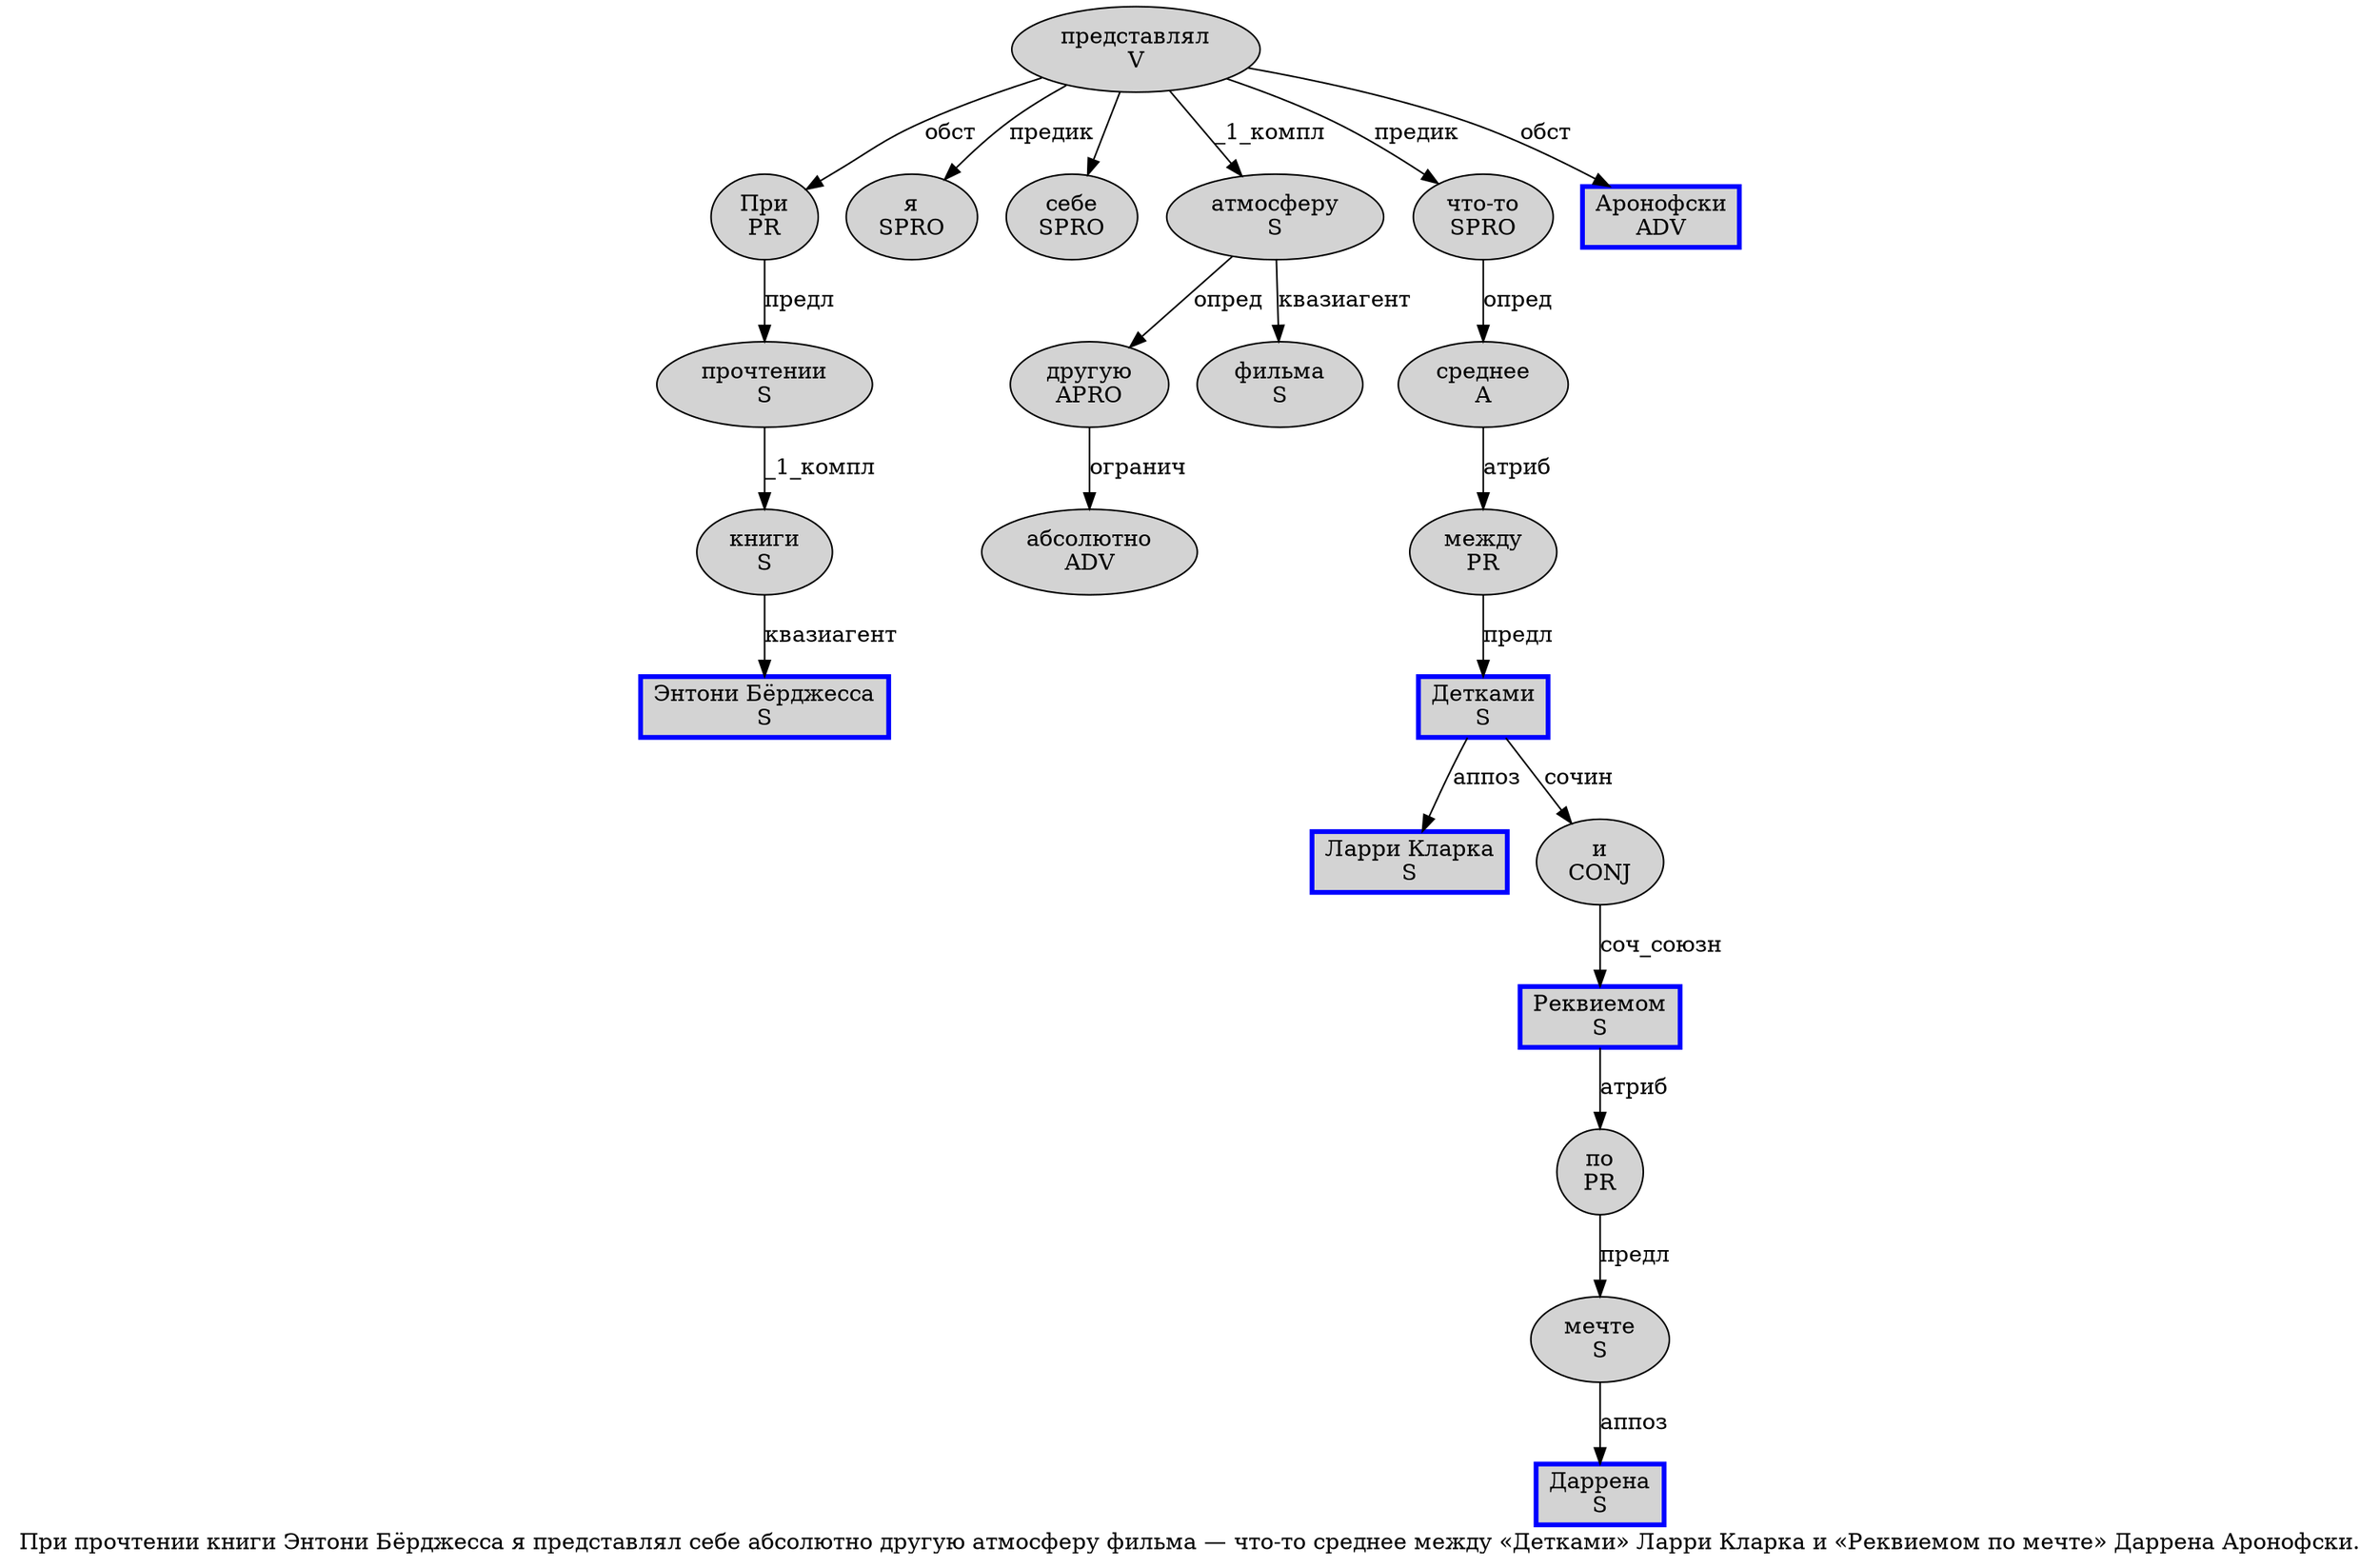 digraph SENTENCE_3842 {
	graph [label="При прочтении книги Энтони Бёрджесса я представлял себе абсолютно другую атмосферу фильма — что-то среднее между «Детками» Ларри Кларка и «Реквиемом по мечте» Даррена Аронофски."]
	node [style=filled]
		0 [label="При
PR" color="" fillcolor=lightgray penwidth=1 shape=ellipse]
		1 [label="прочтении
S" color="" fillcolor=lightgray penwidth=1 shape=ellipse]
		2 [label="книги
S" color="" fillcolor=lightgray penwidth=1 shape=ellipse]
		3 [label="Энтони Бёрджесса
S" color=blue fillcolor=lightgray penwidth=3 shape=box]
		4 [label="я
SPRO" color="" fillcolor=lightgray penwidth=1 shape=ellipse]
		5 [label="представлял
V" color="" fillcolor=lightgray penwidth=1 shape=ellipse]
		6 [label="себе
SPRO" color="" fillcolor=lightgray penwidth=1 shape=ellipse]
		7 [label="абсолютно
ADV" color="" fillcolor=lightgray penwidth=1 shape=ellipse]
		8 [label="другую
APRO" color="" fillcolor=lightgray penwidth=1 shape=ellipse]
		9 [label="атмосферу
S" color="" fillcolor=lightgray penwidth=1 shape=ellipse]
		10 [label="фильма
S" color="" fillcolor=lightgray penwidth=1 shape=ellipse]
		12 [label="что-то
SPRO" color="" fillcolor=lightgray penwidth=1 shape=ellipse]
		13 [label="среднее
A" color="" fillcolor=lightgray penwidth=1 shape=ellipse]
		14 [label="между
PR" color="" fillcolor=lightgray penwidth=1 shape=ellipse]
		16 [label="Детками
S" color=blue fillcolor=lightgray penwidth=3 shape=box]
		18 [label="Ларри Кларка
S" color=blue fillcolor=lightgray penwidth=3 shape=box]
		19 [label="и
CONJ" color="" fillcolor=lightgray penwidth=1 shape=ellipse]
		21 [label="Реквиемом
S" color=blue fillcolor=lightgray penwidth=3 shape=box]
		22 [label="по
PR" color="" fillcolor=lightgray penwidth=1 shape=ellipse]
		23 [label="мечте
S" color="" fillcolor=lightgray penwidth=1 shape=ellipse]
		25 [label="Даррена
S" color=blue fillcolor=lightgray penwidth=3 shape=box]
		26 [label="Аронофски
ADV" color=blue fillcolor=lightgray penwidth=3 shape=box]
			9 -> 8 [label="опред"]
			9 -> 10 [label="квазиагент"]
			1 -> 2 [label="_1_компл"]
			13 -> 14 [label="атриб"]
			5 -> 0 [label="обст"]
			5 -> 4 [label="предик"]
			5 -> 6
			5 -> 9 [label="_1_компл"]
			5 -> 12 [label="предик"]
			5 -> 26 [label="обст"]
			14 -> 16 [label="предл"]
			0 -> 1 [label="предл"]
			19 -> 21 [label="соч_союзн"]
			2 -> 3 [label="квазиагент"]
			8 -> 7 [label="огранич"]
			16 -> 18 [label="аппоз"]
			16 -> 19 [label="сочин"]
			12 -> 13 [label="опред"]
			23 -> 25 [label="аппоз"]
			22 -> 23 [label="предл"]
			21 -> 22 [label="атриб"]
}